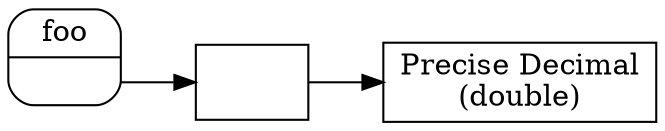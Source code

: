 digraph g {
    rankdir=LR; 
    splines=line;
    graph[style="filled",color="gray60"];
    node [shape=record,style="filled", fillcolor="white"];
    "node0" [
            label = "<f0> foo| <f1>";
            shape = "Mrecord";
        ];
    "node1"[
            label = "";
    ]
    "node2"[
            label = "Precise Decimal\n(double)";
    ]
    node0:f1->node1->node2;
}